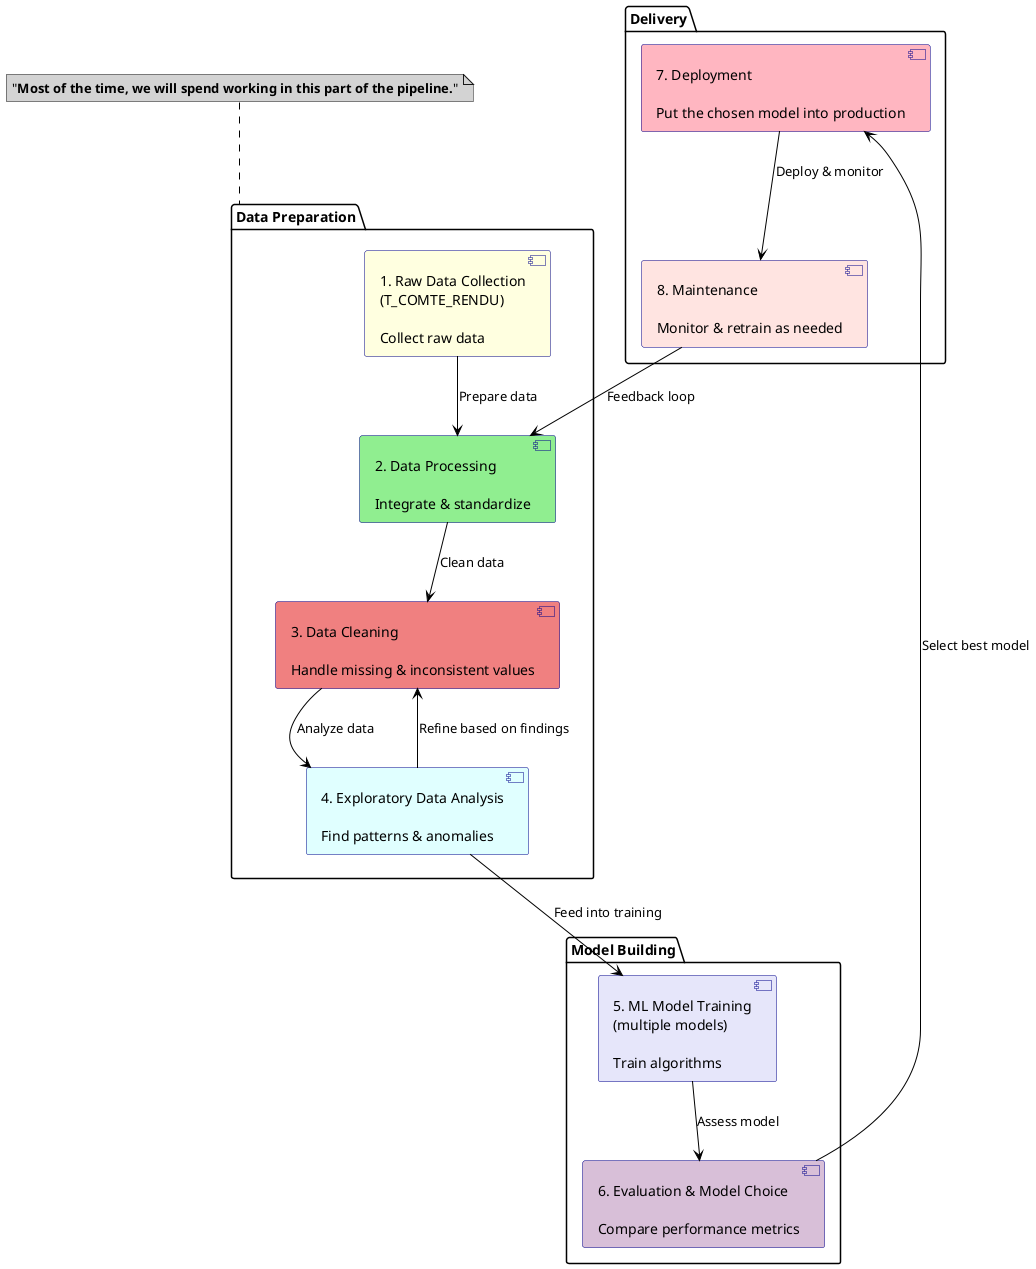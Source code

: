 @startuml
' Diagram flow: top-to-bottom
skinparam componentBackgroundColor LightBlue
skinparam componentBorderColor DarkBlue
skinparam componentFontColor Black
skinparam arrowColor Black
top to bottom direction

' -- (1) Simple grouping with "package" blocks --
package "Data Preparation" {
 
  component RAW  as "1. Raw Data Collection\n(T_COMTE_RENDU)\n\nCollect raw data" #LightYellow
  component PROC as "2. Data Processing\n\nIntegrate & standardize" #LightGreen
  component CLEAN as "3. Data Cleaning\n\nHandle missing & inconsistent values" #LightCoral
  component EDA  as "4. Exploratory Data Analysis\n\nFind patterns & anomalies" #LightCyan
 
}
 note as NoteDP #LightGrey
  "**Most of the time, we will spend working in this part of the pipeline.**"
  end note
 NoteDP .. "Data Preparation"

package "Model Building" {
  component TRAIN as "5. ML Model Training\n(multiple models)\n\nTrain algorithms" #Lavender
  component EVAL  as "6. Evaluation & Model Choice\n\nCompare performance metrics" #Thistle
}

package "Delivery" {
  component DEPLOY as "7. Deployment\n\nPut the chosen model into production" #LightPink
  component MAINT  as "8. Maintenance\n\nMonitor & retrain as needed" #MistyRose
}

' -- (2) Connect the nodes with arrows (the flow) --
RAW  --> PROC : "Prepare data"
PROC --> CLEAN : "Clean data"
CLEAN --> EDA : "Analyze data"
EDA --> CLEAN  : "Refine based on findings"

EDA  --> TRAIN : "Feed into training"
TRAIN --> EVAL : "Assess model"

EVAL --> DEPLOY : "Select best model"
DEPLOY --> MAINT : "Deploy & monitor"
MAINT --> PROC  : "Feedback loop"

@enduml
